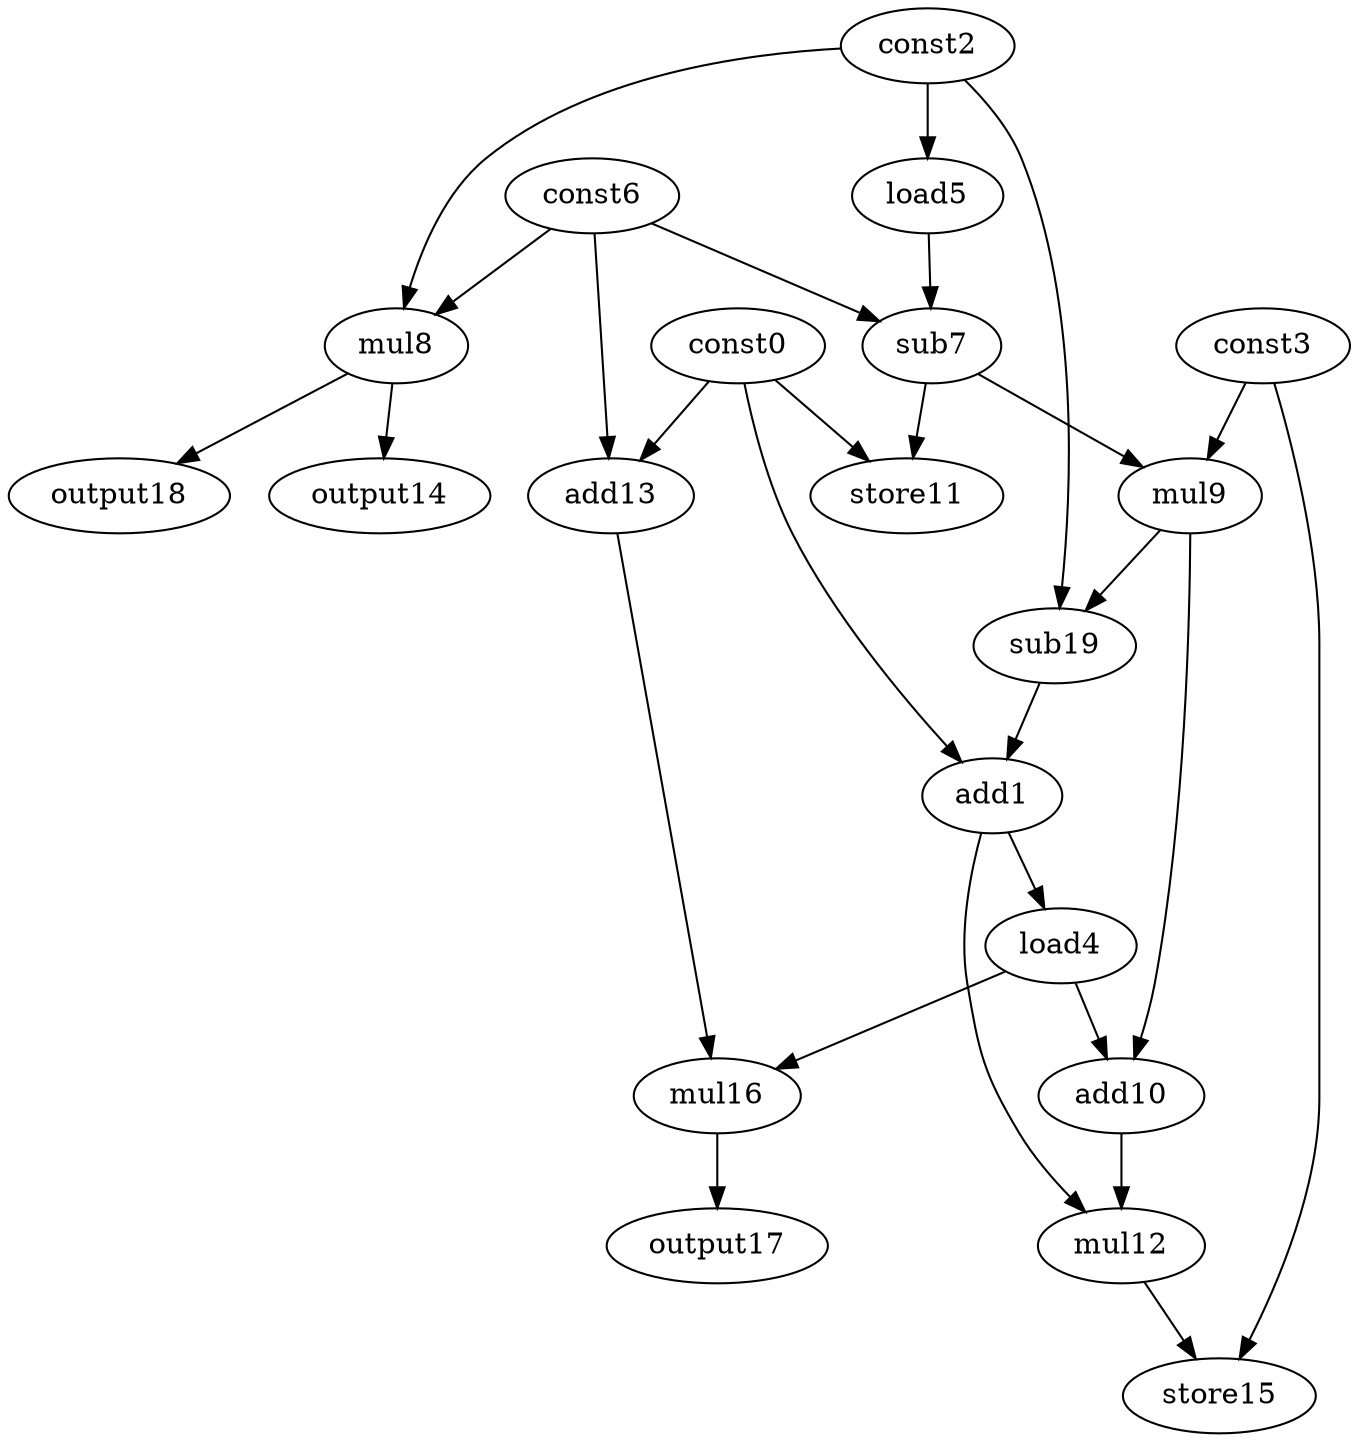 digraph G { 
const0[opcode=const]; 
add1[opcode=add]; 
const2[opcode=const]; 
const3[opcode=const]; 
load4[opcode=load]; 
load5[opcode=load]; 
const6[opcode=const]; 
sub7[opcode=sub]; 
mul8[opcode=mul]; 
mul9[opcode=mul]; 
add10[opcode=add]; 
store11[opcode=store]; 
mul12[opcode=mul]; 
add13[opcode=add]; 
output14[opcode=output]; 
store15[opcode=store]; 
mul16[opcode=mul]; 
output17[opcode=output]; 
output18[opcode=output]; 
sub19[opcode=sub]; 
const2->load5[operand=0];
const2->mul8[operand=0];
const6->mul8[operand=1];
const0->add13[operand=0];
const6->add13[operand=1];
load5->sub7[operand=0];
const6->sub7[operand=1];
mul8->output14[operand=0];
mul8->output18[operand=0];
const3->mul9[operand=0];
sub7->mul9[operand=1];
const0->store11[operand=0];
sub7->store11[operand=1];
mul9->sub19[operand=0];
const2->sub19[operand=1];
const0->add1[operand=0];
sub19->add1[operand=1];
add1->load4[operand=0];
mul9->add10[operand=0];
load4->add10[operand=1];
load4->mul16[operand=0];
add13->mul16[operand=1];
add1->mul12[operand=0];
add10->mul12[operand=1];
mul16->output17[operand=0];
const3->store15[operand=0];
mul12->store15[operand=1];
}
